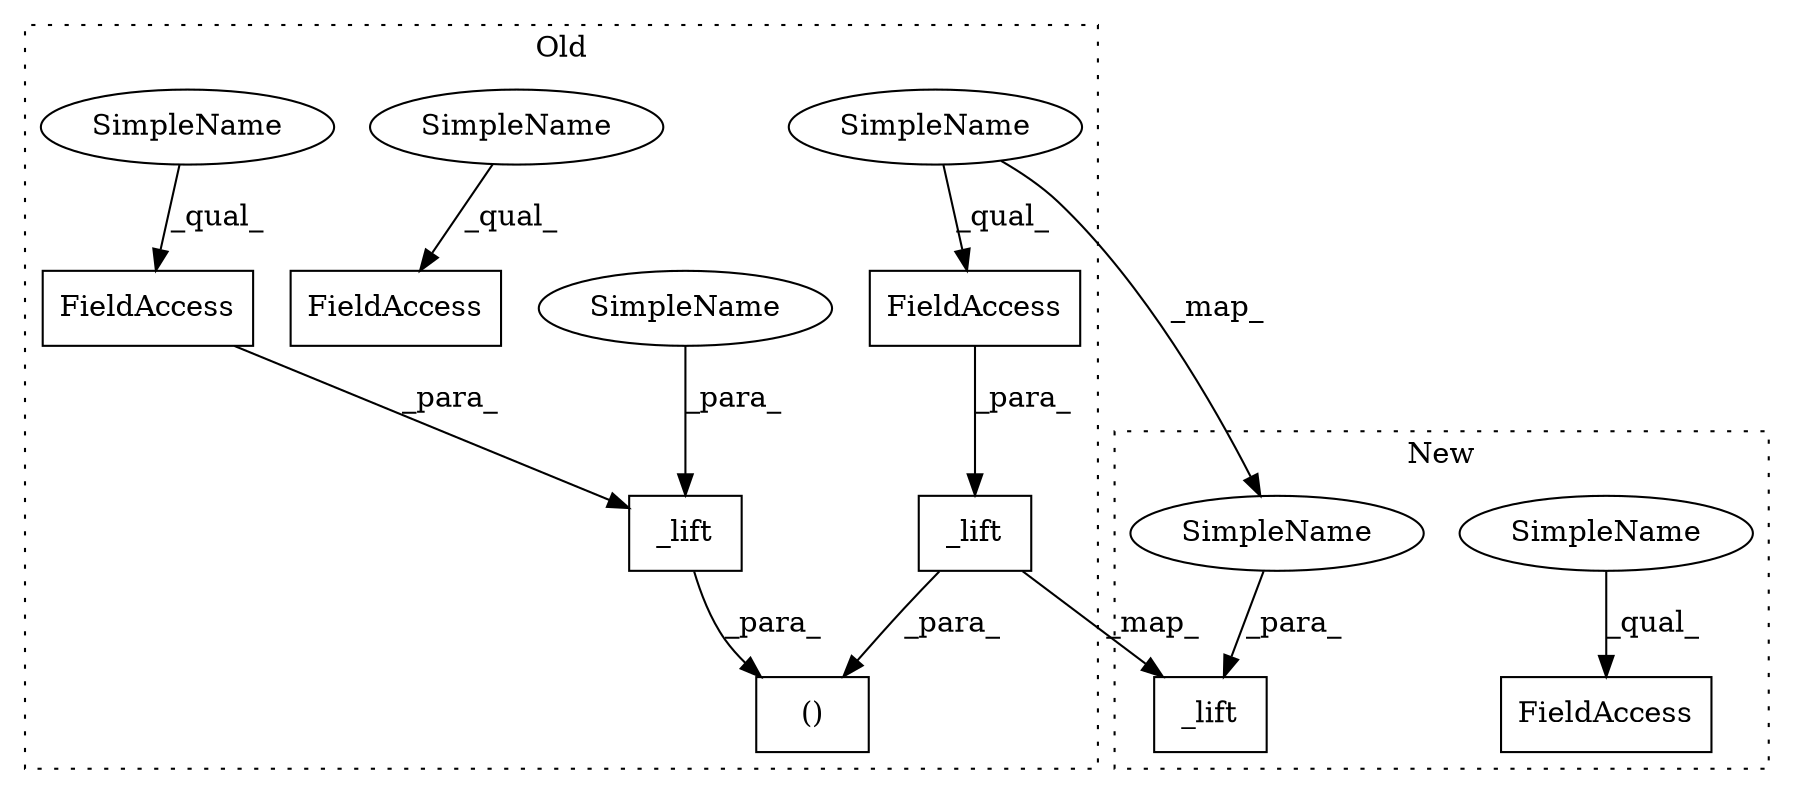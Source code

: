 digraph G {
subgraph cluster0 {
1 [label="_lift" a="32" s="2637,2661" l="6,1" shape="box"];
3 [label="()" a="106" s="2600" l="62" shape="box"];
4 [label="_lift" a="32" s="2600,2623" l="6,1" shape="box"];
5 [label="FieldAccess" a="22" s="2723" l="12" shape="box"];
6 [label="FieldAccess" a="22" s="2611" l="12" shape="box"];
7 [label="FieldAccess" a="22" s="2649" l="12" shape="box"];
9 [label="SimpleName" a="42" s="2606" l="4" shape="ellipse"];
10 [label="SimpleName" a="42" s="2649" l="4" shape="ellipse"];
11 [label="SimpleName" a="42" s="2723" l="4" shape="ellipse"];
12 [label="SimpleName" a="42" s="2611" l="4" shape="ellipse"];
label = "Old";
style="dotted";
}
subgraph cluster1 {
2 [label="_lift" a="32" s="1873,1889" l="6,1" shape="box"];
8 [label="FieldAccess" a="22" s="1903" l="12" shape="box"];
13 [label="SimpleName" a="42" s="1879" l="4" shape="ellipse"];
14 [label="SimpleName" a="42" s="1903" l="4" shape="ellipse"];
label = "New";
style="dotted";
}
1 -> 2 [label="_map_"];
1 -> 3 [label="_para_"];
4 -> 3 [label="_para_"];
6 -> 4 [label="_para_"];
7 -> 1 [label="_para_"];
9 -> 4 [label="_para_"];
10 -> 7 [label="_qual_"];
10 -> 13 [label="_map_"];
11 -> 5 [label="_qual_"];
12 -> 6 [label="_qual_"];
13 -> 2 [label="_para_"];
14 -> 8 [label="_qual_"];
}